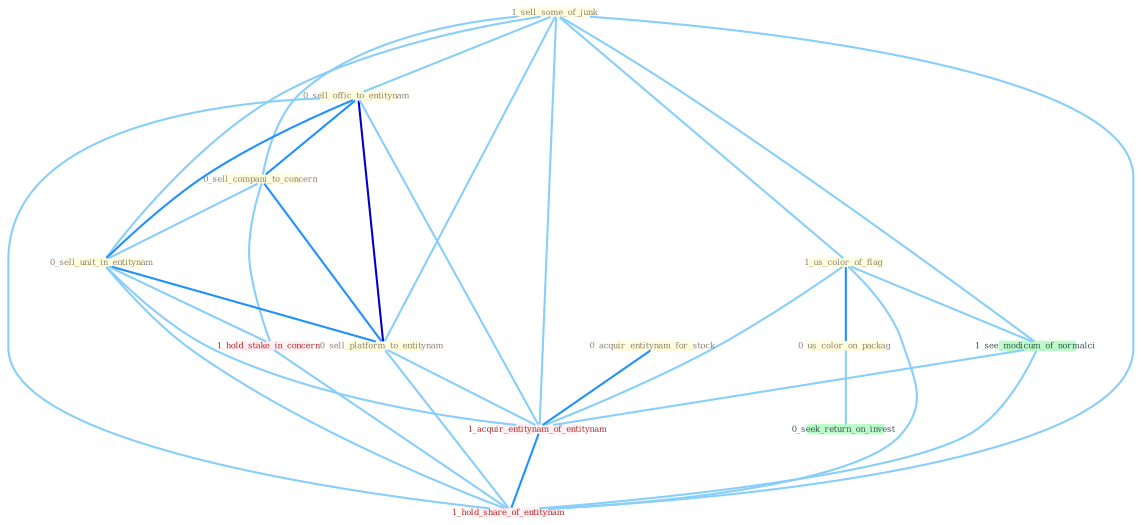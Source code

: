 Graph G{ 
    node
    [shape=polygon,style=filled,width=.5,height=.06,color="#BDFCC9",fixedsize=true,fontsize=4,
    fontcolor="#2f4f4f"];
    {node
    [color="#ffffe0", fontcolor="#8b7d6b"] "1_sell_some_of_junk " "1_us_color_of_flag " "0_acquir_entitynam_for_stock " "0_sell_offic_to_entitynam " "0_us_color_on_packag " "0_sell_compani_to_concern " "0_sell_unit_in_entitynam " "0_sell_platform_to_entitynam "}
{node [color="#fff0f5", fontcolor="#b22222"] "1_hold_stake_in_concern " "1_acquir_entitynam_of_entitynam " "1_hold_share_of_entitynam "}
edge [color="#B0E2FF"];

	"1_sell_some_of_junk " -- "1_us_color_of_flag " [w="1", color="#87cefa" ];
	"1_sell_some_of_junk " -- "0_sell_offic_to_entitynam " [w="1", color="#87cefa" ];
	"1_sell_some_of_junk " -- "0_sell_compani_to_concern " [w="1", color="#87cefa" ];
	"1_sell_some_of_junk " -- "0_sell_unit_in_entitynam " [w="1", color="#87cefa" ];
	"1_sell_some_of_junk " -- "0_sell_platform_to_entitynam " [w="1", color="#87cefa" ];
	"1_sell_some_of_junk " -- "1_see_modicum_of_normalci " [w="1", color="#87cefa" ];
	"1_sell_some_of_junk " -- "1_acquir_entitynam_of_entitynam " [w="1", color="#87cefa" ];
	"1_sell_some_of_junk " -- "1_hold_share_of_entitynam " [w="1", color="#87cefa" ];
	"1_us_color_of_flag " -- "0_us_color_on_packag " [w="2", color="#1e90ff" , len=0.8];
	"1_us_color_of_flag " -- "1_see_modicum_of_normalci " [w="1", color="#87cefa" ];
	"1_us_color_of_flag " -- "1_acquir_entitynam_of_entitynam " [w="1", color="#87cefa" ];
	"1_us_color_of_flag " -- "1_hold_share_of_entitynam " [w="1", color="#87cefa" ];
	"0_acquir_entitynam_for_stock " -- "1_acquir_entitynam_of_entitynam " [w="2", color="#1e90ff" , len=0.8];
	"0_sell_offic_to_entitynam " -- "0_sell_compani_to_concern " [w="2", color="#1e90ff" , len=0.8];
	"0_sell_offic_to_entitynam " -- "0_sell_unit_in_entitynam " [w="2", color="#1e90ff" , len=0.8];
	"0_sell_offic_to_entitynam " -- "0_sell_platform_to_entitynam " [w="3", color="#0000cd" , len=0.6];
	"0_sell_offic_to_entitynam " -- "1_acquir_entitynam_of_entitynam " [w="1", color="#87cefa" ];
	"0_sell_offic_to_entitynam " -- "1_hold_share_of_entitynam " [w="1", color="#87cefa" ];
	"0_us_color_on_packag " -- "0_seek_return_on_invest " [w="1", color="#87cefa" ];
	"0_sell_compani_to_concern " -- "0_sell_unit_in_entitynam " [w="1", color="#87cefa" ];
	"0_sell_compani_to_concern " -- "0_sell_platform_to_entitynam " [w="2", color="#1e90ff" , len=0.8];
	"0_sell_compani_to_concern " -- "1_hold_stake_in_concern " [w="1", color="#87cefa" ];
	"0_sell_unit_in_entitynam " -- "0_sell_platform_to_entitynam " [w="2", color="#1e90ff" , len=0.8];
	"0_sell_unit_in_entitynam " -- "1_hold_stake_in_concern " [w="1", color="#87cefa" ];
	"0_sell_unit_in_entitynam " -- "1_acquir_entitynam_of_entitynam " [w="1", color="#87cefa" ];
	"0_sell_unit_in_entitynam " -- "1_hold_share_of_entitynam " [w="1", color="#87cefa" ];
	"0_sell_platform_to_entitynam " -- "1_acquir_entitynam_of_entitynam " [w="1", color="#87cefa" ];
	"0_sell_platform_to_entitynam " -- "1_hold_share_of_entitynam " [w="1", color="#87cefa" ];
	"1_hold_stake_in_concern " -- "1_hold_share_of_entitynam " [w="1", color="#87cefa" ];
	"1_see_modicum_of_normalci " -- "1_acquir_entitynam_of_entitynam " [w="1", color="#87cefa" ];
	"1_see_modicum_of_normalci " -- "1_hold_share_of_entitynam " [w="1", color="#87cefa" ];
	"1_acquir_entitynam_of_entitynam " -- "1_hold_share_of_entitynam " [w="2", color="#1e90ff" , len=0.8];
}
